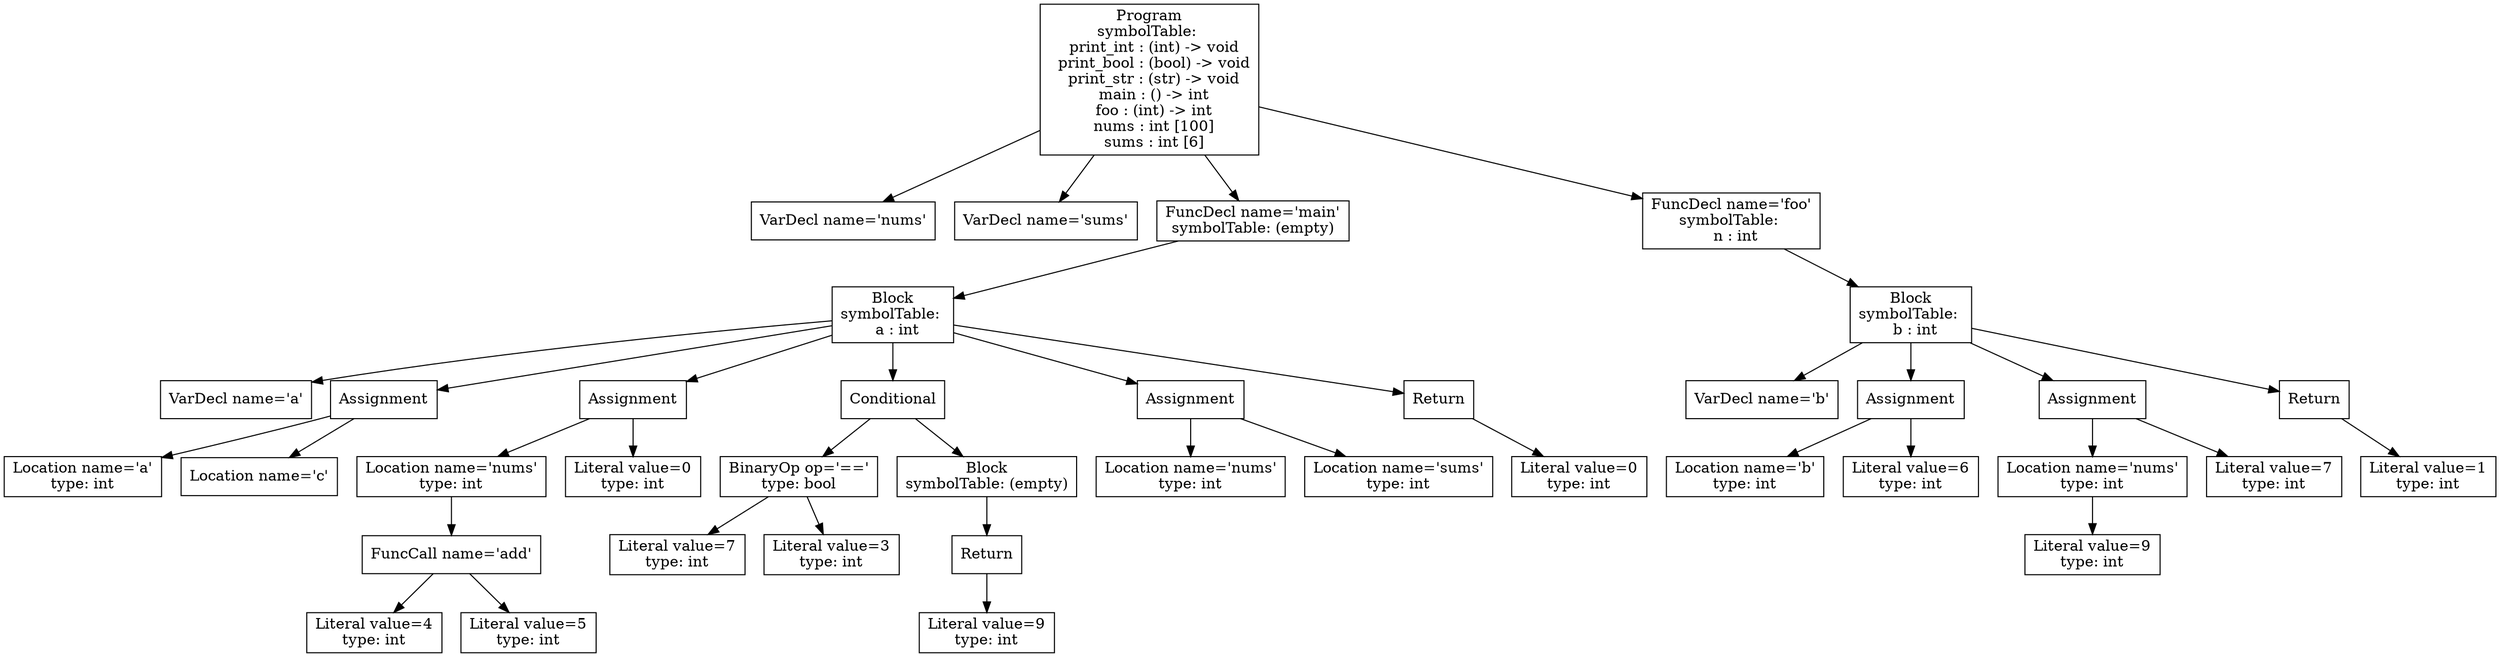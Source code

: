 digraph AST {
1 [shape=box, label="VarDecl name='nums'"];
2 [shape=box, label="VarDecl name='sums'"];
5 [shape=box, label="VarDecl name='a'"];
7 [shape=box, label="Location name='a'\ntype: int"];
8 [shape=box, label="Location name='c'"];
6 [shape=box, label="Assignment"];
6 -> 7;
6 -> 8;
12 [shape=box, label="Literal value=4\ntype: int"];
13 [shape=box, label="Literal value=5\ntype: int"];
11 [shape=box, label="FuncCall name='add'"];
11 -> 12;
11 -> 13;
10 [shape=box, label="Location name='nums'\ntype: int"];
10 -> 11;
14 [shape=box, label="Literal value=0\ntype: int"];
9 [shape=box, label="Assignment"];
9 -> 10;
9 -> 14;
17 [shape=box, label="Literal value=7\ntype: int"];
18 [shape=box, label="Literal value=3\ntype: int"];
16 [shape=box, label="BinaryOp op='=='\ntype: bool"];
16 -> 17;
16 -> 18;
21 [shape=box, label="Literal value=9\ntype: int"];
20 [shape=box, label="Return"];
20 -> 21;
19 [shape=box, label="Block\nsymbolTable: (empty)"];
19 -> 20;
15 [shape=box, label="Conditional"];
15 -> 16;
15 -> 19;
23 [shape=box, label="Location name='nums'\ntype: int"];
24 [shape=box, label="Location name='sums'\ntype: int"];
22 [shape=box, label="Assignment"];
22 -> 23;
22 -> 24;
26 [shape=box, label="Literal value=0\ntype: int"];
25 [shape=box, label="Return"];
25 -> 26;
4 [shape=box, label="Block\nsymbolTable: \n  a : int"];
4 -> 5;
4 -> 6;
4 -> 9;
4 -> 15;
4 -> 22;
4 -> 25;
3 [shape=box, label="FuncDecl name='main'\nsymbolTable: (empty)"];
3 -> 4;
29 [shape=box, label="VarDecl name='b'"];
31 [shape=box, label="Location name='b'\ntype: int"];
32 [shape=box, label="Literal value=6\ntype: int"];
30 [shape=box, label="Assignment"];
30 -> 31;
30 -> 32;
35 [shape=box, label="Literal value=9\ntype: int"];
34 [shape=box, label="Location name='nums'\ntype: int"];
34 -> 35;
36 [shape=box, label="Literal value=7\ntype: int"];
33 [shape=box, label="Assignment"];
33 -> 34;
33 -> 36;
38 [shape=box, label="Literal value=1\ntype: int"];
37 [shape=box, label="Return"];
37 -> 38;
28 [shape=box, label="Block\nsymbolTable: \n  b : int"];
28 -> 29;
28 -> 30;
28 -> 33;
28 -> 37;
27 [shape=box, label="FuncDecl name='foo'\nsymbolTable: \n  n : int"];
27 -> 28;
0 [shape=box, label="Program\nsymbolTable: \n  print_int : (int) -> void\n  print_bool : (bool) -> void\n  print_str : (str) -> void\n  main : () -> int\n  foo : (int) -> int\n  nums : int [100]\n  sums : int [6]"];
0 -> 1;
0 -> 2;
0 -> 3;
0 -> 27;
}
